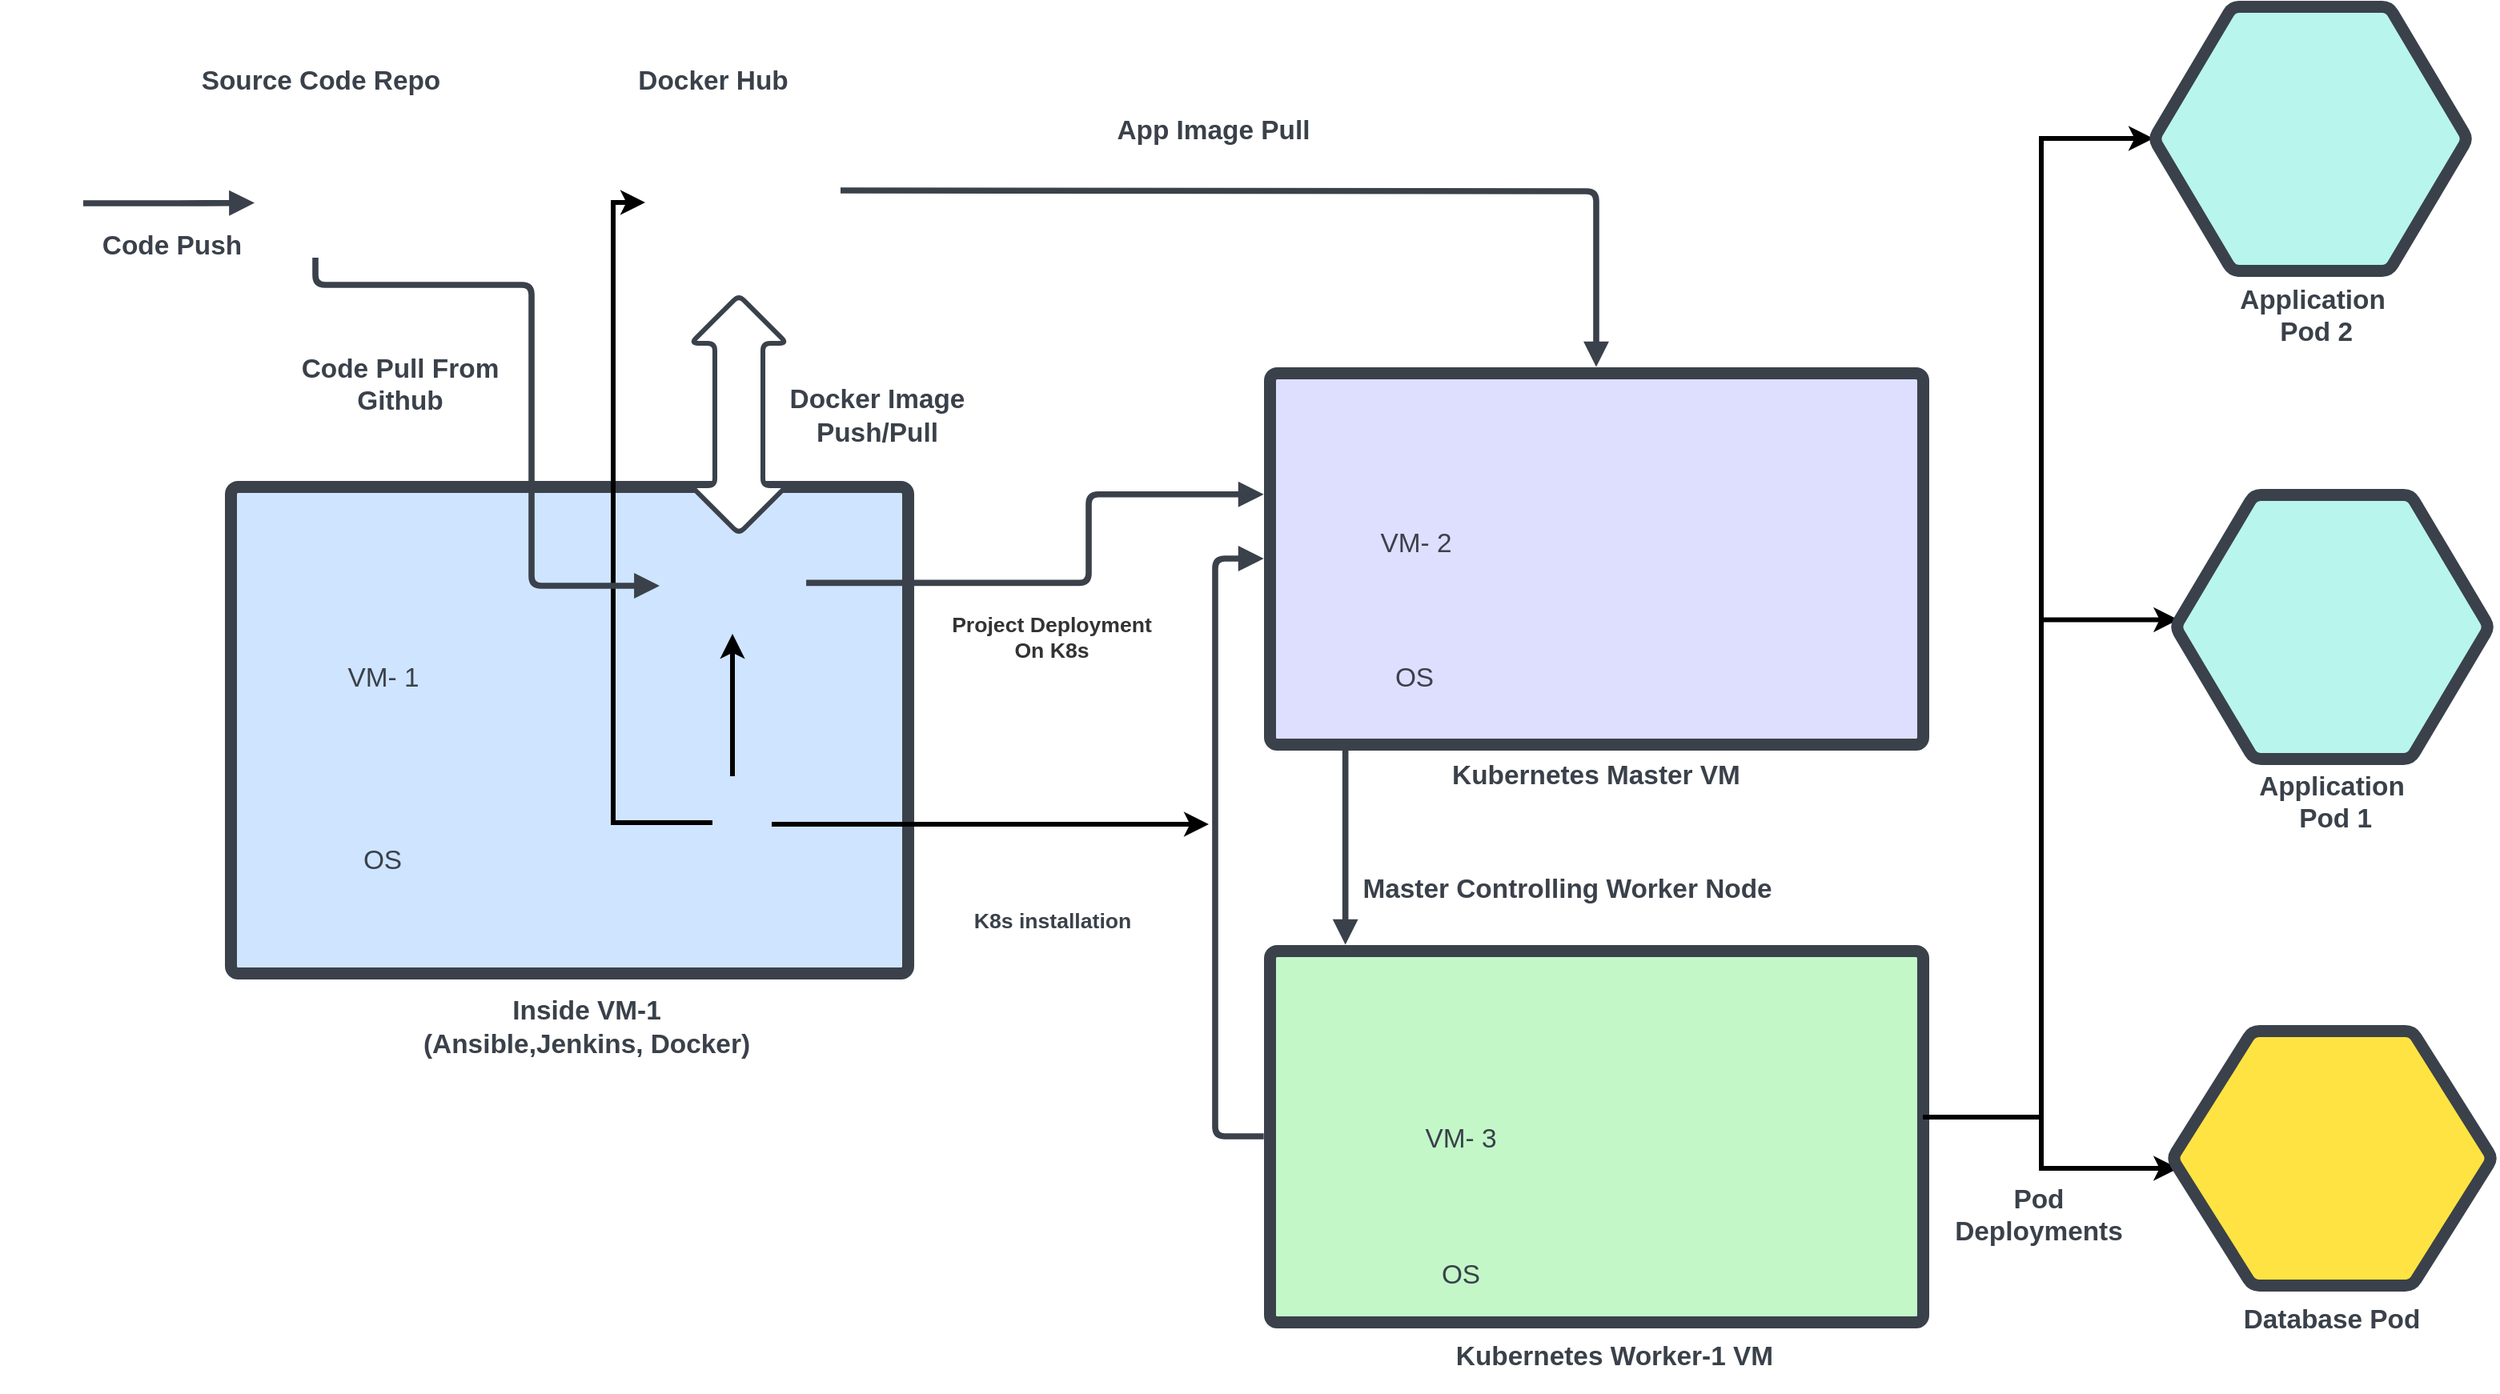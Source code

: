 <mxfile version="21.6.1" type="github">
  <diagram name="Page-1" id="2q4YPqR6SDCzdkbkJhSU">
    <mxGraphModel dx="8116" dy="1942" grid="1" gridSize="10" guides="1" tooltips="1" connect="1" arrows="1" fold="1" page="1" pageScale="1" pageWidth="827" pageHeight="1169" math="0" shadow="0">
      <root>
        <mxCell id="0" />
        <mxCell id="1" parent="0" />
        <mxCell id="Dl-Ma3oMHARwjfBRive8-1" value="" style="html=1;overflow=block;blockSpacing=1;whiteSpace=wrap;fontSize=13;spacing=3.8;strokeColor=#3a414a;strokeOpacity=100;fillOpacity=100;rounded=1;absoluteArcSize=1;arcSize=9;fillColor=#dedeff;strokeWidth=7.5;lucidId=5cT.9N6pU_Mk;" vertex="1" parent="1">
          <mxGeometry x="-5222" y="99" width="408" height="232" as="geometry" />
        </mxCell>
        <mxCell id="Dl-Ma3oMHARwjfBRive8-69" style="edgeStyle=orthogonalEdgeStyle;rounded=0;orthogonalLoop=1;jettySize=auto;html=1;entryX=0;entryY=0.5;entryDx=0;entryDy=0;strokeWidth=3;" edge="1" parent="1" target="Dl-Ma3oMHARwjfBRive8-66">
          <mxGeometry relative="1" as="geometry">
            <mxPoint x="-4810" y="564" as="sourcePoint" />
            <mxPoint x="-4738.804" y="-69.385" as="targetPoint" />
            <Array as="points">
              <mxPoint x="-4740" y="564" />
              <mxPoint x="-4740" y="-48" />
            </Array>
          </mxGeometry>
        </mxCell>
        <mxCell id="Dl-Ma3oMHARwjfBRive8-2" value="" style="html=1;overflow=block;blockSpacing=1;whiteSpace=wrap;fontSize=13;spacing=3.8;strokeColor=#3a414a;strokeOpacity=100;fillOpacity=100;rounded=1;absoluteArcSize=1;arcSize=9;fillColor=#c3f7c8;strokeWidth=7.5;lucidId=9WS.9QL8N6xv;" vertex="1" parent="1">
          <mxGeometry x="-5222" y="460" width="408" height="232" as="geometry" />
        </mxCell>
        <mxCell id="Dl-Ma3oMHARwjfBRive8-3" value="" style="points=[[0.714,0.338,0],[0.549,0.2,0],[0.85,0.198,0]];html=1;overflow=block;blockSpacing=1;whiteSpace=wrap;fontSize=13;spacing=3.8;strokeColor=#3a414a;strokeOpacity=100;fillOpacity=100;rounded=1;absoluteArcSize=1;arcSize=9;fillColor=#cfe4ff;strokeWidth=7.5;lucidId=tHR.RqMFKNO4;" vertex="1" parent="1">
          <mxGeometry x="-5871" y="170" width="423" height="304" as="geometry" />
        </mxCell>
        <mxCell id="Dl-Ma3oMHARwjfBRive8-4" value="" style="html=1;overflow=block;blockSpacing=1;whiteSpace=wrap;shape=image;fontSize=13;spacing=0;strokeColor=none;strokeOpacity=100;strokeWidth=0;image=https://images.lucid.app/images/0839ae5e-1928-40da-9dd1-2a745bce146e/content;imageAspect=0;lucidId=lZQ.nhfzFDih;" vertex="1" parent="1">
          <mxGeometry x="-5603" y="202" width="91" height="60" as="geometry" />
        </mxCell>
        <mxCell id="Dl-Ma3oMHARwjfBRive8-5" value="" style="html=1;overflow=block;blockSpacing=1;whiteSpace=wrap;shape=image;fontSize=13;spacing=0;strokeColor=none;strokeOpacity=100;strokeWidth=0;image=https://images.lucid.app/images/5dbf9200-86ef-41af-bba9-ffb445953cea/content;imageAspect=0;lucidId=1ZQ.fj6Nxm91;" vertex="1" parent="1">
          <mxGeometry x="-5812" y="198" width="73" height="69" as="geometry" />
        </mxCell>
        <mxCell id="Dl-Ma3oMHARwjfBRive8-6" value="" style="html=1;overflow=block;blockSpacing=1;whiteSpace=wrap;shape=image;fontSize=13;spacing=0;strokeColor=none;strokeOpacity=100;strokeWidth=0;image=https://images.lucid.app/images/e62f3f0d-a121-48e8-9074-ace3d86f06e4/content;imageAspect=0;lucidId=Y3Q.VHTpaRUR;" vertex="1" parent="1">
          <mxGeometry x="-4995" y="503" width="166" height="29" as="geometry" />
        </mxCell>
        <mxCell id="Dl-Ma3oMHARwjfBRive8-74" style="edgeStyle=orthogonalEdgeStyle;rounded=0;orthogonalLoop=1;jettySize=auto;html=1;strokeWidth=3;" edge="1" parent="1" source="Dl-Ma3oMHARwjfBRive8-7">
          <mxGeometry relative="1" as="geometry">
            <mxPoint x="-5260" y="381" as="targetPoint" />
          </mxGeometry>
        </mxCell>
        <mxCell id="Dl-Ma3oMHARwjfBRive8-77" style="edgeStyle=orthogonalEdgeStyle;rounded=0;orthogonalLoop=1;jettySize=auto;html=1;entryX=0;entryY=0.5;entryDx=0;entryDy=0;strokeWidth=3;" edge="1" parent="1">
          <mxGeometry relative="1" as="geometry">
            <mxPoint x="-5570" y="380.0" as="sourcePoint" />
            <mxPoint x="-5612" y="-7.5" as="targetPoint" />
            <Array as="points">
              <mxPoint x="-5632" y="380" />
              <mxPoint x="-5632" y="-8" />
            </Array>
          </mxGeometry>
        </mxCell>
        <mxCell id="Dl-Ma3oMHARwjfBRive8-78" value="" style="edgeStyle=orthogonalEdgeStyle;rounded=0;orthogonalLoop=1;jettySize=auto;html=1;strokeWidth=3;" edge="1" parent="1" source="Dl-Ma3oMHARwjfBRive8-7" target="Dl-Ma3oMHARwjfBRive8-4">
          <mxGeometry relative="1" as="geometry" />
        </mxCell>
        <mxCell id="Dl-Ma3oMHARwjfBRive8-7" value="" style="html=1;overflow=block;blockSpacing=1;whiteSpace=wrap;shape=image;fontSize=13;spacing=0;strokeColor=none;strokeOpacity=100;strokeWidth=0;image=https://images.lucid.app/images/f6d19e5a-acac-44e6-9520-affb39c4d1e9/content;imageAspect=0;lucidId=G6Q.1mLMZaCx;" vertex="1" parent="1">
          <mxGeometry x="-5582" y="351" width="49" height="60" as="geometry" />
        </mxCell>
        <mxCell id="Dl-Ma3oMHARwjfBRive8-8" value="" style="html=1;overflow=block;blockSpacing=1;whiteSpace=wrap;shape=image;fontSize=13;spacing=0;strokeColor=none;strokeOpacity=100;strokeWidth=0;image=https://images.lucid.app/images/7aab2980-8390-469f-9542-503a8dc7d49c/content;imageAspect=0;lucidId=39Q.k~S7HBWE;" vertex="1" parent="1">
          <mxGeometry x="-5620" y="-64" width="133" height="113" as="geometry" />
        </mxCell>
        <mxCell id="Dl-Ma3oMHARwjfBRive8-9" value="" style="html=1;overflow=block;blockSpacing=1;whiteSpace=wrap;shape=image;fontSize=13;spacing=0;strokeColor=none;strokeOpacity=100;strokeWidth=0;image=https://images.lucid.app/images/96fd7c5d-47f8-4f27-a543-2824d02b5435/content;imageAspect=0;lucidId=p~Q.Xl.0O8On;" vertex="1" parent="1">
          <mxGeometry x="-5856" y="-49" width="76" height="76" as="geometry" />
        </mxCell>
        <mxCell id="Dl-Ma3oMHARwjfBRive8-11" value="" style="html=1;jettySize=18;whiteSpace=wrap;fontSize=13;strokeColor=#3a414a;strokeOpacity=100;strokeWidth=3.8;rounded=1;arcSize=12;edgeStyle=orthogonalEdgeStyle;startArrow=none;endArrow=block;endFill=1;exitX=0.5;exitY=1;exitPerimeter=0;entryX=0;entryY=0.5;lucidId=YYS.RZbuwzPK;entryDx=0;entryDy=0;" edge="1" parent="1" source="Dl-Ma3oMHARwjfBRive8-9" target="Dl-Ma3oMHARwjfBRive8-4">
          <mxGeometry width="100" height="100" relative="1" as="geometry">
            <Array as="points">
              <mxPoint x="-5818" y="44" />
              <mxPoint x="-5683" y="44" />
              <mxPoint x="-5683" y="232" />
            </Array>
          </mxGeometry>
        </mxCell>
        <mxCell id="Dl-Ma3oMHARwjfBRive8-12" value="VM- 1" style="html=1;overflow=block;blockSpacing=1;whiteSpace=wrap;fontSize=16.7;fontColor=#3a414a;spacing=3.8;strokeOpacity=0;fillOpacity=0;rounded=1;absoluteArcSize=1;arcSize=9;fillColor=#ffffff;strokeWidth=0.8;lucidId=PZS.uT0q8Rq6;" vertex="1" parent="1">
          <mxGeometry x="-5821" y="276" width="91" height="25" as="geometry" />
        </mxCell>
        <mxCell id="Dl-Ma3oMHARwjfBRive8-13" value="Inside VM-1 (Ansible,Jenkins, Docker)" style="html=1;overflow=block;blockSpacing=1;whiteSpace=wrap;fontSize=16.7;fontColor=#3a414a;fontStyle=1;spacing=3.8;strokeOpacity=0;fillOpacity=0;rounded=1;absoluteArcSize=1;arcSize=9;fillColor=#ffffff;strokeWidth=0.8;lucidId=z0S.VyMDvYpo;" vertex="1" parent="1">
          <mxGeometry x="-5760" y="475" width="223" height="65" as="geometry" />
        </mxCell>
        <mxCell id="Dl-Ma3oMHARwjfBRive8-14" value="" style="html=1;overflow=block;blockSpacing=1;whiteSpace=wrap;shape=image;fontSize=13;spacing=0;strokeColor=none;strokeOpacity=100;strokeWidth=0;image=https://images.lucid.app/images/c1e099dd-e6ca-48bb-b745-3d01dbec6e6d/content;imageAspect=0;lucidId=u6S.5h0-Gnwb;" vertex="1" parent="1">
          <mxGeometry x="-4980" y="607" width="136" height="36" as="geometry" />
        </mxCell>
        <mxCell id="Dl-Ma3oMHARwjfBRive8-15" value="Kubernetes Worker-1 VM" style="html=1;overflow=block;blockSpacing=1;whiteSpace=wrap;fontSize=16.7;fontColor=#3a414a;fontStyle=1;spacing=3.8;strokeOpacity=0;fillOpacity=0;rounded=1;absoluteArcSize=1;arcSize=9;fillColor=#ffffff;strokeWidth=0.8;lucidId=76S.Ltz0b8oP;" vertex="1" parent="1">
          <mxGeometry x="-5116" y="692" width="219" height="43" as="geometry" />
        </mxCell>
        <mxCell id="Dl-Ma3oMHARwjfBRive8-16" value="" style="html=1;overflow=block;blockSpacing=1;whiteSpace=wrap;shape=image;fontSize=13;spacing=0;strokeColor=none;strokeOpacity=100;strokeWidth=0;image=https://images.lucid.app/images/5dbf9200-86ef-41af-bba9-ffb445953cea/content;imageAspect=0;lucidId=r8S.361AoPXp;" vertex="1" parent="1">
          <mxGeometry x="-5139" y="488" width="73" height="69" as="geometry" />
        </mxCell>
        <mxCell id="Dl-Ma3oMHARwjfBRive8-17" value="VM- 3" style="html=1;overflow=block;blockSpacing=1;whiteSpace=wrap;fontSize=16.7;fontColor=#3a414a;spacing=3.8;strokeOpacity=0;fillOpacity=0;rounded=1;absoluteArcSize=1;arcSize=9;fillColor=#ffffff;strokeWidth=0.8;lucidId=r8S.nkG5t3qW;" vertex="1" parent="1">
          <mxGeometry x="-5148" y="564" width="91" height="25" as="geometry" />
        </mxCell>
        <mxCell id="Dl-Ma3oMHARwjfBRive8-18" value="" style="html=1;overflow=block;blockSpacing=1;whiteSpace=wrap;shape=image;fontSize=13;spacing=0;strokeColor=none;strokeOpacity=100;strokeWidth=0;image=https://images.lucid.app/images/e964a3ed-ce19-4549-9dbc-fba7efb3c672/content;imageAspect=0;lucidId=y9S.GDf.oGoq;" vertex="1" parent="1">
          <mxGeometry x="-5176" y="612" width="136" height="26" as="geometry" />
        </mxCell>
        <mxCell id="Dl-Ma3oMHARwjfBRive8-19" value="OS" style="html=1;overflow=block;blockSpacing=1;whiteSpace=wrap;fontSize=16.7;fontColor=#3a414a;spacing=3.8;strokeOpacity=0;fillOpacity=0;rounded=1;absoluteArcSize=1;arcSize=9;fillColor=#ffffff;strokeWidth=0.8;lucidId=g-S.Ra3ovH3f;" vertex="1" parent="1">
          <mxGeometry x="-5125" y="649" width="45" height="22" as="geometry" />
        </mxCell>
        <mxCell id="Dl-Ma3oMHARwjfBRive8-20" value="" style="html=1;overflow=block;blockSpacing=1;whiteSpace=wrap;shape=image;fontSize=13;spacing=0;strokeColor=none;strokeOpacity=100;strokeWidth=0;image=https://images.lucid.app/images/77aa2bb6-9937-4ae3-a3e1-917ee15fafa7/content;imageAspect=0;lucidId=PaT.EkcdLVLc;" vertex="1" parent="1">
          <mxGeometry x="-5821" y="357" width="110" height="26" as="geometry" />
        </mxCell>
        <mxCell id="Dl-Ma3oMHARwjfBRive8-21" value="OS" style="html=1;overflow=block;blockSpacing=1;whiteSpace=wrap;fontSize=16.7;fontColor=#3a414a;spacing=3.8;strokeOpacity=0;fillOpacity=0;rounded=1;absoluteArcSize=1;arcSize=9;fillColor=#ffffff;strokeWidth=0.8;lucidId=~aT.bKo5OBzp;" vertex="1" parent="1">
          <mxGeometry x="-5806" y="386" width="60" height="35" as="geometry" />
        </mxCell>
        <mxCell id="Dl-Ma3oMHARwjfBRive8-22" value="Source Code Repo" style="html=1;overflow=block;blockSpacing=1;whiteSpace=wrap;fontSize=16.7;fontColor=#3a414a;fontStyle=1;spacing=3.8;strokeOpacity=0;fillOpacity=0;rounded=1;absoluteArcSize=1;arcSize=9;fillColor=#ffffff;strokeWidth=0.8;lucidId=rfT.Em8CiN_r;" vertex="1" parent="1">
          <mxGeometry x="-5909" y="-105" width="189" height="43" as="geometry" />
        </mxCell>
        <mxCell id="Dl-Ma3oMHARwjfBRive8-23" value="" style="shape=doubleArrow;arrowWidth=0.5;arrowSize=0.201;whiteSpace=wrap;fontSize=13;spacing=3.8;strokeColor=#3a414a;strokeOpacity=100;rounded=1;absoluteArcSize=1;arcSize=9;rotation=-270;strokeWidth=3;html=1;" vertex="1" parent="1">
          <mxGeometry x="-5628" y="95" width="149" height="60" as="geometry" />
        </mxCell>
        <mxCell id="Dl-Ma3oMHARwjfBRive8-24" value="Docker Hub" style="html=1;overflow=block;blockSpacing=1;whiteSpace=wrap;fontSize=16.7;fontColor=#3a414a;fontStyle=1;spacing=3.8;strokeOpacity=0;fillOpacity=0;rounded=1;absoluteArcSize=1;arcSize=9;fillColor=#ffffff;strokeWidth=0.8;lucidId=KgT.KoDKqtLL;" vertex="1" parent="1">
          <mxGeometry x="-5660" y="-105" width="181" height="43" as="geometry" />
        </mxCell>
        <mxCell id="Dl-Ma3oMHARwjfBRive8-25" value="" style="html=1;overflow=block;blockSpacing=1;whiteSpace=wrap;shape=image;fontSize=13;spacing=0;strokeColor=none;strokeOpacity=100;strokeWidth=0;image=https://images.lucid.app/images/5dbf9200-86ef-41af-bba9-ffb445953cea/content;imageAspect=0;lucidId=JkT.e7GCexTi;" vertex="1" parent="1">
          <mxGeometry x="-5167" y="116" width="73" height="69" as="geometry" />
        </mxCell>
        <mxCell id="Dl-Ma3oMHARwjfBRive8-26" value="VM- 2" style="html=1;overflow=block;blockSpacing=1;whiteSpace=wrap;fontSize=16.7;fontColor=#3a414a;spacing=3.8;strokeOpacity=0;fillOpacity=0;rounded=1;absoluteArcSize=1;arcSize=9;fillColor=#ffffff;strokeWidth=0.8;lucidId=JkT.Df7ssC.j;" vertex="1" parent="1">
          <mxGeometry x="-5176" y="192" width="91" height="25" as="geometry" />
        </mxCell>
        <mxCell id="Dl-Ma3oMHARwjfBRive8-27" value="" style="html=1;overflow=block;blockSpacing=1;whiteSpace=wrap;shape=image;fontSize=13;spacing=0;strokeColor=none;strokeOpacity=100;strokeWidth=0;image=https://images.lucid.app/images/e964a3ed-ce19-4549-9dbc-fba7efb3c672/content;imageAspect=0;lucidId=JkT.1xe4-brN;" vertex="1" parent="1">
          <mxGeometry x="-5192" y="240" width="136" height="26" as="geometry" />
        </mxCell>
        <mxCell id="Dl-Ma3oMHARwjfBRive8-28" value="OS" style="html=1;overflow=block;blockSpacing=1;whiteSpace=wrap;fontSize=16.7;fontColor=#3a414a;spacing=3.8;strokeOpacity=0;fillOpacity=0;rounded=1;absoluteArcSize=1;arcSize=9;fillColor=#ffffff;strokeWidth=0.8;lucidId=JkT.MHIBeB4Z;" vertex="1" parent="1">
          <mxGeometry x="-5154" y="276" width="45" height="22" as="geometry" />
        </mxCell>
        <mxCell id="Dl-Ma3oMHARwjfBRive8-29" value="" style="html=1;overflow=block;blockSpacing=1;whiteSpace=wrap;shape=image;fontSize=13;spacing=0;strokeColor=none;strokeOpacity=100;strokeWidth=0;image=https://images.lucid.app/images/e62f3f0d-a121-48e8-9074-ace3d86f06e4/content;imageAspect=0;lucidId=8lT.7Z6N0eMg;" vertex="1" parent="1">
          <mxGeometry x="-5003" y="135" width="166" height="29" as="geometry" />
        </mxCell>
        <mxCell id="Dl-Ma3oMHARwjfBRive8-30" value="Kubernetes Master VM" style="html=1;overflow=block;blockSpacing=1;whiteSpace=wrap;fontSize=16.7;fontColor=#3a414a;fontStyle=1;spacing=3.8;strokeOpacity=0;fillOpacity=0;rounded=1;absoluteArcSize=1;arcSize=9;fillColor=#ffffff;strokeWidth=0.8;lucidId=nmT.FwI06Pz1;" vertex="1" parent="1">
          <mxGeometry x="-5139" y="329" width="242" height="43" as="geometry" />
        </mxCell>
        <mxCell id="Dl-Ma3oMHARwjfBRive8-31" value="" style="html=1;jettySize=18;whiteSpace=wrap;fontSize=13;strokeColor=#3a414a;strokeOpacity=100;strokeWidth=3.8;rounded=1;arcSize=12;edgeStyle=orthogonalEdgeStyle;startArrow=none;endArrow=block;endFill=1;exitX=-0.009;exitY=0.5;exitPerimeter=0;entryX=-0.009;entryY=0.5;entryPerimeter=0;lucidId=1nT.b-Emo-m5;" edge="1" parent="1" source="Dl-Ma3oMHARwjfBRive8-2" target="Dl-Ma3oMHARwjfBRive8-1">
          <mxGeometry width="100" height="100" relative="1" as="geometry">
            <Array as="points">
              <mxPoint x="-5256" y="576" />
              <mxPoint x="-5256" y="215" />
            </Array>
          </mxGeometry>
        </mxCell>
        <mxCell id="Dl-Ma3oMHARwjfBRive8-34" value="" style="html=1;jettySize=18;whiteSpace=wrap;fontSize=13;strokeColor=#3a414a;strokeOpacity=100;strokeWidth=3.8;rounded=1;arcSize=12;edgeStyle=orthogonalEdgeStyle;startArrow=none;endArrow=block;endFill=1;exitX=0.85;exitY=0.198;exitPerimeter=0;entryX=-0.009;entryY=0.327;entryPerimeter=0;lucidId=XIT.VC7dbxih;" edge="1" parent="1" source="Dl-Ma3oMHARwjfBRive8-3" target="Dl-Ma3oMHARwjfBRive8-1">
          <mxGeometry width="100" height="100" relative="1" as="geometry">
            <Array as="points" />
          </mxGeometry>
        </mxCell>
        <mxCell id="Dl-Ma3oMHARwjfBRive8-36" value="" style="html=1;overflow=block;blockSpacing=1;whiteSpace=wrap;shape=image;fontSize=13;spacing=0;strokeColor=none;strokeOpacity=100;strokeWidth=0;image=https://images.lucid.app/images/c1e099dd-e6ca-48bb-b745-3d01dbec6e6d/content;imageAspect=0;lucidId=SbU.c.XyZLue;" vertex="1" parent="1">
          <mxGeometry x="-4980" y="235" width="136" height="36" as="geometry" />
        </mxCell>
        <mxCell id="Dl-Ma3oMHARwjfBRive8-71" style="edgeStyle=orthogonalEdgeStyle;rounded=0;orthogonalLoop=1;jettySize=auto;html=1;entryX=0.011;entryY=0.474;entryDx=0;entryDy=0;entryPerimeter=0;strokeWidth=3;startArrow=classic;startFill=1;" edge="1" parent="1" source="Dl-Ma3oMHARwjfBRive8-38" target="Dl-Ma3oMHARwjfBRive8-37">
          <mxGeometry relative="1" as="geometry">
            <Array as="points">
              <mxPoint x="-4740" y="596" />
              <mxPoint x="-4740" y="253" />
            </Array>
          </mxGeometry>
        </mxCell>
        <mxCell id="Dl-Ma3oMHARwjfBRive8-46" value="Pod Deployments" style="html=1;overflow=block;blockSpacing=1;whiteSpace=wrap;fontSize=16.7;fontColor=#3a414a;fontStyle=1;spacing=3.8;strokeOpacity=0;fillOpacity=0;rounded=1;absoluteArcSize=1;arcSize=9;fillColor=#ffffff;strokeWidth=0.8;lucidId=No-.lvnoJMJM;" vertex="1" parent="1">
          <mxGeometry x="-4802" y="602" width="121" height="46" as="geometry" />
        </mxCell>
        <mxCell id="Dl-Ma3oMHARwjfBRive8-47" value="Docker Image Push/Pull" style="html=1;overflow=block;blockSpacing=1;whiteSpace=wrap;fontSize=16.7;fontColor=#3a414a;fontStyle=1;spacing=3.8;strokeOpacity=0;fillOpacity=0;rounded=1;absoluteArcSize=1;arcSize=9;fillColor=#ffffff;strokeWidth=0.8;lucidId=Dp-.tNbPMVZ.;" vertex="1" parent="1">
          <mxGeometry x="-5531" y="99" width="128" height="53" as="geometry" />
        </mxCell>
        <mxCell id="Dl-Ma3oMHARwjfBRive8-48" value="Code Pull From Github" style="html=1;overflow=block;blockSpacing=1;whiteSpace=wrap;fontSize=16.7;fontColor=#3a414a;fontStyle=1;spacing=3.8;strokeOpacity=0;fillOpacity=0;rounded=1;absoluteArcSize=1;arcSize=9;fillColor=#ffffff;strokeWidth=0.8;lucidId=_p-.m4A0VA30;" vertex="1" parent="1">
          <mxGeometry x="-5834" y="83" width="138" height="43" as="geometry" />
        </mxCell>
        <mxCell id="Dl-Ma3oMHARwjfBRive8-49" value="Project Deployment&#xa;On K8s" style="html=1;overflow=block;blockSpacing=1;whiteSpace=wrap;fontSize=13.3;fontColor=#333333;fontStyle=1;align=center;spacing=3.8;strokeOpacity=0;fillOpacity=0;rounded=1;absoluteArcSize=1;arcSize=9;fillColor=#ffffff;strokeWidth=0.8;lucidId=1q-.gLM~SQ97;" vertex="1" parent="1">
          <mxGeometry x="-5426" y="240" width="136" height="48" as="geometry" />
        </mxCell>
        <mxCell id="Dl-Ma3oMHARwjfBRive8-50" value="" style="html=1;overflow=block;blockSpacing=1;whiteSpace=wrap;shape=image;fontSize=13;spacing=0;strokeColor=none;strokeOpacity=100;strokeWidth=0;image=https://images.lucid.app/images/9f01b302-5040-4e6e-be54-d4b0a862a444/content;imageAspect=0;lucidId=st-.MnG1-Kka;" vertex="1" parent="1">
          <mxGeometry x="-6015" y="-30" width="52" height="46" as="geometry" />
        </mxCell>
        <mxCell id="Dl-Ma3oMHARwjfBRive8-51" value="" style="html=1;jettySize=18;whiteSpace=wrap;fontSize=13;strokeColor=#3a414a;strokeOpacity=100;strokeWidth=3.8;rounded=1;arcSize=12;edgeStyle=orthogonalEdgeStyle;startArrow=none;endArrow=block;endFill=1;exitX=1;exitY=0.5;exitPerimeter=0;entryX=0;entryY=0.55;entryPerimeter=0;lucidId=3t-.5YrvoPGL;" edge="1" parent="1" source="Dl-Ma3oMHARwjfBRive8-50" target="Dl-Ma3oMHARwjfBRive8-9">
          <mxGeometry width="100" height="100" relative="1" as="geometry">
            <Array as="points" />
          </mxGeometry>
        </mxCell>
        <mxCell id="Dl-Ma3oMHARwjfBRive8-52" value="Code Push" style="html=1;overflow=block;blockSpacing=1;whiteSpace=wrap;fontSize=16.7;fontColor=#3a414a;fontStyle=1;spacing=3.8;strokeOpacity=0;fillOpacity=0;rounded=1;absoluteArcSize=1;arcSize=9;fillColor=#ffffff;strokeWidth=0.8;lucidId=mu-.389LFaOt;" vertex="1" parent="1">
          <mxGeometry x="-5959" y="3" width="103" height="34" as="geometry" />
        </mxCell>
        <mxCell id="Dl-Ma3oMHARwjfBRive8-53" value="K8s installation" style="html=1;overflow=block;blockSpacing=1;whiteSpace=wrap;fontSize=13.3;fontColor=#3a414a;fontStyle=1;spacing=3.8;strokeOpacity=0;fillOpacity=0;rounded=1;absoluteArcSize=1;arcSize=9;fillColor=#ffffff;strokeWidth=0.8;lucidId=Kv-.YQGEegtq;" vertex="1" parent="1">
          <mxGeometry x="-5413" y="422" width="111" height="38" as="geometry" />
        </mxCell>
        <mxCell id="Dl-Ma3oMHARwjfBRive8-54" value="" style="html=1;jettySize=18;whiteSpace=wrap;fontSize=13;strokeColor=#3a414a;strokeOpacity=100;strokeWidth=3.8;rounded=1;arcSize=12;edgeStyle=orthogonalEdgeStyle;startArrow=none;endArrow=block;endFill=1;exitX=0.116;exitY=1.016;exitPerimeter=0;entryX=0.116;entryY=-0.016;entryPerimeter=0;lucidId=FA-.fLKL1OzZ;" edge="1" parent="1" source="Dl-Ma3oMHARwjfBRive8-1" target="Dl-Ma3oMHARwjfBRive8-2">
          <mxGeometry width="100" height="100" relative="1" as="geometry">
            <Array as="points" />
          </mxGeometry>
        </mxCell>
        <mxCell id="Dl-Ma3oMHARwjfBRive8-55" value="Master Controlling Worker Node" style="html=1;overflow=block;blockSpacing=1;whiteSpace=wrap;fontSize=16.7;fontColor=#3a414a;fontStyle=1;spacing=3.8;strokeOpacity=0;fillOpacity=0;rounded=1;absoluteArcSize=1;arcSize=9;fillColor=#ffffff;strokeWidth=0.8;lucidId=KB-.3CVFowF0;" vertex="1" parent="1">
          <mxGeometry x="-5167" y="398" width="262" height="48" as="geometry" />
        </mxCell>
        <mxCell id="Dl-Ma3oMHARwjfBRive8-56" value="" style="html=1;jettySize=18;whiteSpace=wrap;fontSize=13;strokeColor=#3a414a;strokeOpacity=100;strokeWidth=3.8;rounded=1;arcSize=12;edgeStyle=orthogonalEdgeStyle;startArrow=none;endArrow=block;endFill=1;entryX=0.5;entryY=-0.016;entryPerimeter=0;lucidId=3K-.xUjIa3yi;" edge="1" parent="1" target="Dl-Ma3oMHARwjfBRive8-1">
          <mxGeometry width="100" height="100" relative="1" as="geometry">
            <Array as="points" />
            <mxPoint x="-5490" y="-15" as="sourcePoint" />
          </mxGeometry>
        </mxCell>
        <mxCell id="Dl-Ma3oMHARwjfBRive8-57" value="App Image Pull" style="html=1;overflow=block;blockSpacing=1;whiteSpace=wrap;fontSize=16.7;fontColor=#3a414a;fontStyle=1;spacing=3.8;strokeOpacity=0;fillOpacity=0;rounded=1;absoluteArcSize=1;arcSize=9;fillColor=#ffffff;strokeWidth=0.8;lucidId=qL-.0ig-6EC8;" vertex="1" parent="1">
          <mxGeometry x="-5347" y="-75" width="180" height="45" as="geometry" />
        </mxCell>
        <mxCell id="Dl-Ma3oMHARwjfBRive8-64" value="" style="endArrow=none;html=1;rounded=0;strokeWidth=3;" edge="1" parent="1">
          <mxGeometry width="50" height="50" relative="1" as="geometry">
            <mxPoint x="-4814" y="564" as="sourcePoint" />
            <mxPoint x="-4740" y="564" as="targetPoint" />
          </mxGeometry>
        </mxCell>
        <mxCell id="Dl-Ma3oMHARwjfBRive8-66" value="" style="html=1;overflow=block;blockSpacing=1;whiteSpace=wrap;shape=hexagon;perimeter=hexagonPerimeter2;fontSize=13;spacing=3.8;strokeColor=#3a414a;strokeOpacity=100;fillOpacity=100;rounded=1;absoluteArcSize=1;arcSize=9;fillColor=#b8f5ed;strokeWidth=7.5;lucidId=JK9.-~.FRcrR;" vertex="1" parent="1">
          <mxGeometry x="-4670" y="-130" width="196" height="165" as="geometry" />
        </mxCell>
        <mxCell id="Dl-Ma3oMHARwjfBRive8-67" value="Application&lt;br&gt;&amp;nbsp;Pod 2" style="html=1;overflow=block;blockSpacing=1;whiteSpace=wrap;fontSize=16.7;fontColor=#3a414a;fontStyle=1;spacing=3.8;strokeOpacity=0;fillOpacity=0;rounded=1;absoluteArcSize=1;arcSize=9;fillColor=#ffffff;strokeWidth=0.8;lucidId=xm-.19RdNuK6;" vertex="1" parent="1">
          <mxGeometry x="-4661" y="40" width="181" height="43" as="geometry" />
        </mxCell>
        <mxCell id="Dl-Ma3oMHARwjfBRive8-68" value="" style="html=1;overflow=block;blockSpacing=1;whiteSpace=wrap;shape=image;fontSize=13;spacing=0;strokeColor=none;strokeOpacity=100;strokeWidth=0;image=https://images.lucid.app/images/1e4f58bc-8a7c-4b28-a4cd-22fafa59d44f/content;imageAspect=0;lucidId=mT-.AfdQ0012;" vertex="1" parent="1">
          <mxGeometry x="-4614" y="-91" width="84" height="84" as="geometry" />
        </mxCell>
        <mxCell id="Dl-Ma3oMHARwjfBRive8-72" value="" style="group" vertex="1" connectable="0" parent="1">
          <mxGeometry x="-4658.5" y="510" width="200" height="202" as="geometry" />
        </mxCell>
        <mxCell id="Dl-Ma3oMHARwjfBRive8-38" value="" style="html=1;overflow=block;blockSpacing=1;whiteSpace=wrap;shape=hexagon;perimeter=hexagonPerimeter2;fontSize=13;spacing=3.8;strokeColor=#3a414a;strokeOpacity=100;fillOpacity=100;rounded=1;absoluteArcSize=1;arcSize=9;fillColor=#ffe342;strokeWidth=7.5;lucidId=YL9.nkwOdMao;" vertex="1" parent="Dl-Ma3oMHARwjfBRive8-72">
          <mxGeometry width="200" height="159" as="geometry" />
        </mxCell>
        <mxCell id="Dl-Ma3oMHARwjfBRive8-39" value="" style="html=1;overflow=block;blockSpacing=1;whiteSpace=wrap;shape=image;fontSize=13;spacing=0;strokeColor=none;strokeOpacity=100;strokeWidth=0;image=https://images.lucid.app/images/dbb38b29-7718-4d9d-9f7a-e53da1248f42/content;imageAspect=0;lucidId=8M9.2MrHBkjj;" vertex="1" parent="Dl-Ma3oMHARwjfBRive8-72">
          <mxGeometry x="65" y="40" width="70" height="70" as="geometry" />
        </mxCell>
        <mxCell id="Dl-Ma3oMHARwjfBRive8-45" value="Database Pod" style="html=1;overflow=block;blockSpacing=1;whiteSpace=wrap;fontSize=16.7;fontColor=#3a414a;fontStyle=1;spacing=3.8;strokeOpacity=0;fillOpacity=0;rounded=1;absoluteArcSize=1;arcSize=9;fillColor=#ffffff;strokeWidth=0.8;lucidId=Gn-.EIRxfufm;" vertex="1" parent="Dl-Ma3oMHARwjfBRive8-72">
          <mxGeometry x="9" y="159" width="181" height="43" as="geometry" />
        </mxCell>
        <mxCell id="Dl-Ma3oMHARwjfBRive8-37" value="" style="html=1;overflow=block;blockSpacing=1;whiteSpace=wrap;shape=hexagon;perimeter=hexagonPerimeter2;fontSize=13;spacing=3.8;strokeColor=#3a414a;strokeOpacity=100;fillOpacity=100;rounded=1;absoluteArcSize=1;arcSize=9;fillColor=#b8f5ed;strokeWidth=7.5;lucidId=JK9.-~.FRcrR;" vertex="1" parent="1">
          <mxGeometry x="-4656.5" y="175" width="196" height="165" as="geometry" />
        </mxCell>
        <mxCell id="Dl-Ma3oMHARwjfBRive8-43" value="Application&lt;br&gt;&amp;nbsp;Pod 1" style="html=1;overflow=block;blockSpacing=1;whiteSpace=wrap;fontSize=16.7;fontColor=#3a414a;fontStyle=1;spacing=3.8;strokeOpacity=0;fillOpacity=0;rounded=1;absoluteArcSize=1;arcSize=9;fillColor=#ffffff;strokeWidth=0.8;lucidId=xm-.19RdNuK6;" vertex="1" parent="1">
          <mxGeometry x="-4649" y="344" width="181" height="43" as="geometry" />
        </mxCell>
        <mxCell id="Dl-Ma3oMHARwjfBRive8-58" value="" style="html=1;overflow=block;blockSpacing=1;whiteSpace=wrap;shape=image;fontSize=13;spacing=0;strokeColor=none;strokeOpacity=100;strokeWidth=0;image=https://images.lucid.app/images/1e4f58bc-8a7c-4b28-a4cd-22fafa59d44f/content;imageAspect=0;lucidId=mT-.AfdQ0012;" vertex="1" parent="1">
          <mxGeometry x="-4602" y="214" width="84" height="84" as="geometry" />
        </mxCell>
      </root>
    </mxGraphModel>
  </diagram>
</mxfile>
